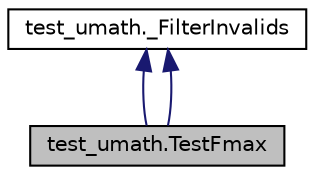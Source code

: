 digraph "test_umath.TestFmax"
{
 // LATEX_PDF_SIZE
  edge [fontname="Helvetica",fontsize="10",labelfontname="Helvetica",labelfontsize="10"];
  node [fontname="Helvetica",fontsize="10",shape=record];
  Node1 [label="test_umath.TestFmax",height=0.2,width=0.4,color="black", fillcolor="grey75", style="filled", fontcolor="black",tooltip=" "];
  Node2 -> Node1 [dir="back",color="midnightblue",fontsize="10",style="solid",fontname="Helvetica"];
  Node2 [label="test_umath._FilterInvalids",height=0.2,width=0.4,color="black", fillcolor="white", style="filled",URL="$classtest__umath_1_1__FilterInvalids.html",tooltip=" "];
  Node2 -> Node1 [dir="back",color="midnightblue",fontsize="10",style="solid",fontname="Helvetica"];
}

